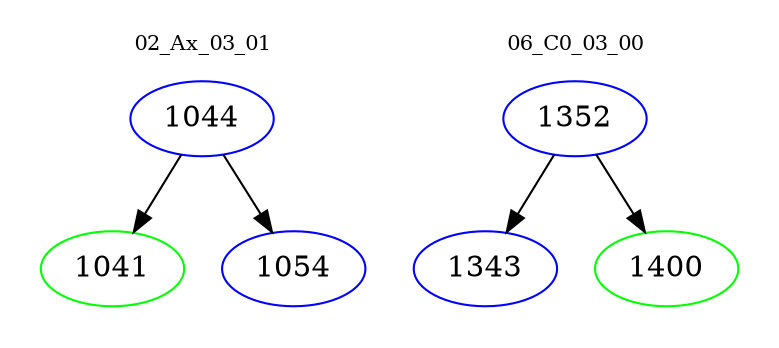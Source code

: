 digraph{
subgraph cluster_0 {
color = white
label = "02_Ax_03_01";
fontsize=10;
T0_1044 [label="1044", color="blue"]
T0_1044 -> T0_1041 [color="black"]
T0_1041 [label="1041", color="green"]
T0_1044 -> T0_1054 [color="black"]
T0_1054 [label="1054", color="blue"]
}
subgraph cluster_1 {
color = white
label = "06_C0_03_00";
fontsize=10;
T1_1352 [label="1352", color="blue"]
T1_1352 -> T1_1343 [color="black"]
T1_1343 [label="1343", color="blue"]
T1_1352 -> T1_1400 [color="black"]
T1_1400 [label="1400", color="green"]
}
}
